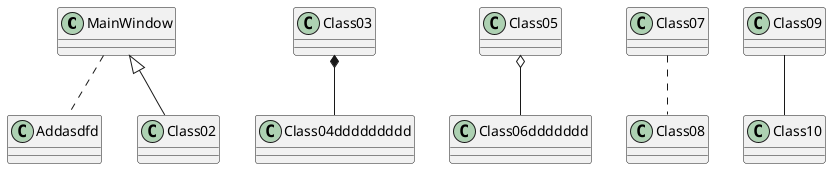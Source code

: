 
@startuml
  MainWindow .. Addasdfd
  MainWindow <|-- Class02
  Class03 *-- Class04ddddddddd
  Class05 o-- Class06ddddddd
  Class07 .. Class08
  Class09 -- Class10
@enduml
